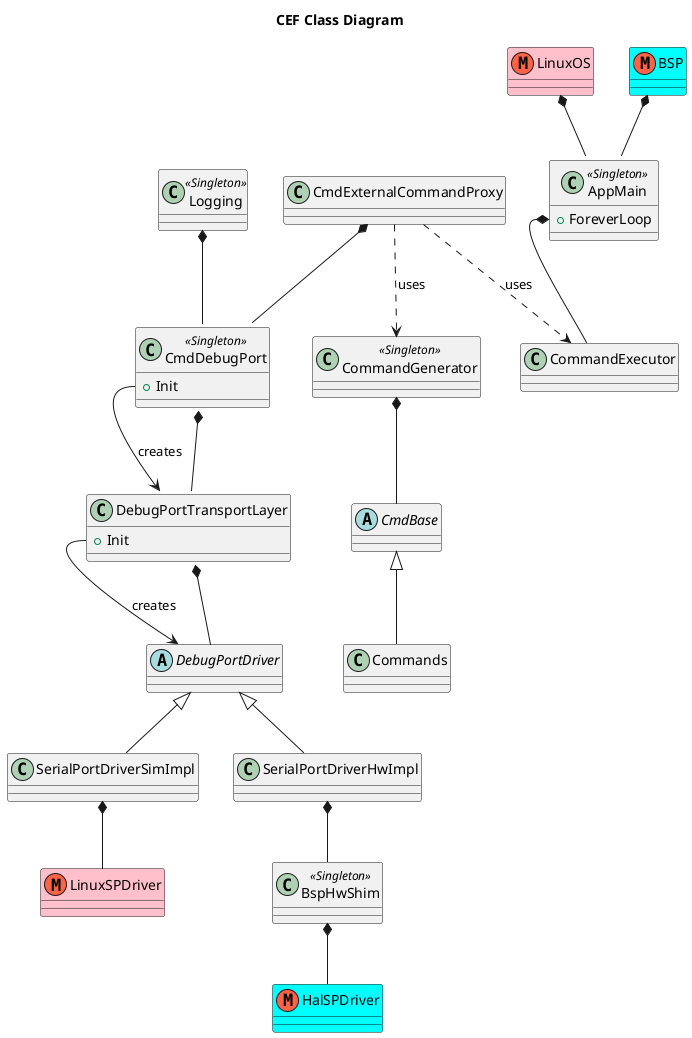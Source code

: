 @startuml
title CEF Class Diagram

abstract CmdBase
abstract DebugPortDriver

class AppMain << Singleton >>
class Logging << Singleton >>
class BspHwShim<< Singleton >>
class CmdDebugPort << Singleton >>
class CommandGenerator << Singleton >>
class LinuxSPDriver << (M, Tomato) >> #pink
class LinuxOS << (M, Tomato) >> #pink
class HalSPDriver << (M, Tomato) >> #aqua
class BSP << (M, Tomato) >> #aqua

class AppMain {
+ ForeverLoop
}

class CmdDebugPort {
+ Init
}

class DebugPortTransportLayer {
+ Init
}

LinuxOS *-- AppMain
BSP *-- AppMain


AppMain::Forever *-- CommandExecutor


CommandGenerator *-- CmdBase
CmdBase <|-- Commands

CmdExternalCommandProxy -[dashed]-> CommandGenerator : uses 
CmdExternalCommandProxy -[dashed]-> CommandExecutor: uses


CmdExternalCommandProxy *-- CmdDebugPort
Logging *-- CmdDebugPort
CmdDebugPort::Init --> DebugPortTransportLayer : creates
CmdDebugPort *-- DebugPortTransportLayer
DebugPortTransportLayer::Init --> DebugPortDriver : creates
DebugPortTransportLayer *-- DebugPortDriver

DebugPortDriver <|-- SerialPortDriverSimImpl
SerialPortDriverSimImpl *-- LinuxSPDriver
DebugPortDriver <|-- SerialPortDriverHwImpl
SerialPortDriverHwImpl*-- BspHwShim
BspHwShim*-- HalSPDriver
@enduml